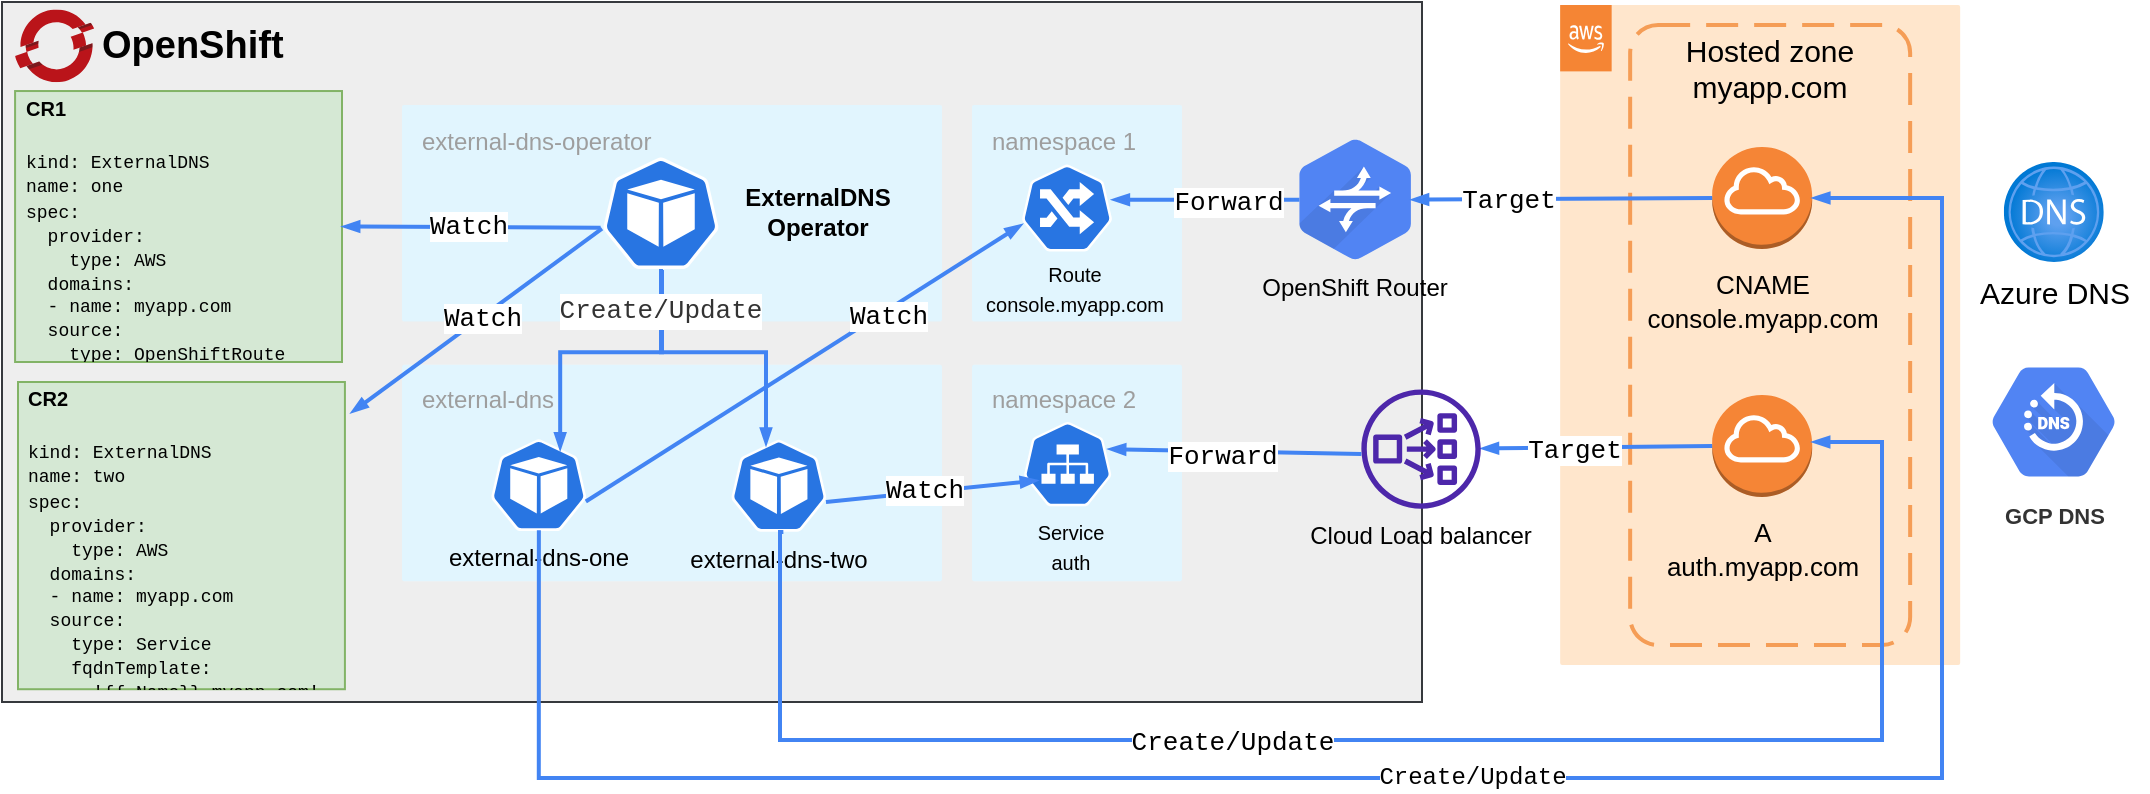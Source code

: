 <mxfile version="16.5.5" type="device"><diagram id="f106602c-feb2-e66a-4537-3a34d633f6aa" name="Page-1"><mxGraphModel dx="1379" dy="750" grid="1" gridSize="10" guides="1" tooltips="1" connect="1" arrows="1" fold="1" page="1" pageScale="1" pageWidth="1169" pageHeight="827" background="none" math="0" shadow="0"><root><mxCell id="0"/><mxCell id="1" parent="0"/><mxCell id="DXo4vfH4vvsIiLKTcBgy-830" value="" style="group" vertex="1" connectable="0" parent="1"><mxGeometry x="889.08" y="91.5" width="293.62" height="330" as="geometry"/></mxCell><mxCell id="DXo4vfH4vvsIiLKTcBgy-761" value="" style="rounded=1;absoluteArcSize=1;arcSize=2;html=1;strokeColor=#d79b00;shadow=0;dashed=0;strokeColor=none;fontSize=12;align=left;verticalAlign=top;spacing=10;spacingTop=-4;fillColor=#ffe6cc;" vertex="1" parent="DXo4vfH4vvsIiLKTcBgy-830"><mxGeometry width="200" height="330" as="geometry"/></mxCell><mxCell id="DXo4vfH4vvsIiLKTcBgy-762" value="" style="outlineConnect=0;dashed=0;verticalLabelPosition=bottom;verticalAlign=top;align=center;html=1;shape=mxgraph.aws3.cloud_2;fillColor=#F58534;gradientColor=none;fontSize=19;" vertex="1" parent="DXo4vfH4vvsIiLKTcBgy-830"><mxGeometry width="25.744" height="33.19" as="geometry"/></mxCell><mxCell id="DXo4vfH4vvsIiLKTcBgy-766" value="" style="rounded=1;arcSize=10;dashed=1;strokeColor=#F59D56;fillColor=none;gradientColor=none;dashPattern=8 4;strokeWidth=2;fontSize=19;" vertex="1" parent="DXo4vfH4vvsIiLKTcBgy-830"><mxGeometry x="35" y="10" width="140" height="310" as="geometry"/></mxCell><mxCell id="DXo4vfH4vvsIiLKTcBgy-770" value="&lt;font style=&quot;font-size: 13px&quot;&gt;A&lt;br&gt;&lt;/font&gt;&lt;div style=&quot;font-size: 13px&quot;&gt;&lt;font style=&quot;font-size: 13px&quot;&gt;auth.myapp.com&lt;br&gt;&lt;/font&gt;&lt;/div&gt;" style="outlineConnect=0;dashed=0;verticalLabelPosition=bottom;verticalAlign=top;align=center;html=1;shape=mxgraph.aws3.internet_gateway;fillColor=#F58536;gradientColor=none;fontSize=17;" vertex="1" parent="DXo4vfH4vvsIiLKTcBgy-830"><mxGeometry x="76" y="195" width="50" height="51" as="geometry"/></mxCell><mxCell id="DXo4vfH4vvsIiLKTcBgy-824" value="&lt;font style=&quot;font-size: 13px&quot;&gt;CNAME&lt;br&gt;&lt;/font&gt;&lt;div style=&quot;font-size: 13px&quot;&gt;&lt;font style=&quot;font-size: 13px&quot;&gt;console.myapp.com&lt;br&gt;&lt;/font&gt;&lt;/div&gt;" style="outlineConnect=0;dashed=0;verticalLabelPosition=bottom;verticalAlign=top;align=center;html=1;shape=mxgraph.aws3.internet_gateway;fillColor=#F58536;gradientColor=none;fontSize=17;" vertex="1" parent="DXo4vfH4vvsIiLKTcBgy-830"><mxGeometry x="76.0" y="71" width="50" height="51" as="geometry"/></mxCell><mxCell id="DXo4vfH4vvsIiLKTcBgy-734" value="&lt;font style=&quot;font-size: 15px&quot;&gt;Hosted zone&lt;br&gt;myapp.com&lt;/font&gt;" style="text;html=1;align=center;verticalAlign=middle;whiteSpace=wrap;rounded=0;" vertex="1" parent="DXo4vfH4vvsIiLKTcBgy-830"><mxGeometry x="43.86" y="30" width="122.28" height="3.19" as="geometry"/></mxCell><mxCell id="DXo4vfH4vvsIiLKTcBgy-739" value="&lt;font style=&quot;font-size: 15px&quot;&gt;Azure DNS&lt;/font&gt;" style="aspect=fixed;html=1;points=[];align=center;image;fontSize=12;image=img/lib/azure2/networking/DNS_Zones.svg;" vertex="1" parent="DXo4vfH4vvsIiLKTcBgy-830"><mxGeometry x="221.81" y="78.5" width="50" height="50" as="geometry"/></mxCell><mxCell id="DXo4vfH4vvsIiLKTcBgy-738" value="&lt;font color=&quot;#333333&quot;&gt;GCP DNS&lt;/font&gt;" style="sketch=0;html=1;fillColor=#5184F3;strokeColor=none;verticalAlign=top;labelPosition=center;verticalLabelPosition=bottom;align=center;spacingTop=-6;fontSize=11;fontStyle=1;fontColor=#999999;shape=mxgraph.gcp2.hexIcon;prIcon=cloud_dns" vertex="1" parent="DXo4vfH4vvsIiLKTcBgy-830"><mxGeometry x="200" y="168.5" width="93.62" height="80" as="geometry"/></mxCell><mxCell id="DXo4vfH4vvsIiLKTcBgy-846" value="" style="fontSize=12;html=1;endArrow=blockThin;endFill=1;rounded=0;strokeWidth=2;endSize=4;startSize=4;dashed=0;strokeColor=#4284F3;fontFamily=Courier New;exitX=0;exitY=0.5;exitDx=0;exitDy=0;exitPerimeter=0;" edge="1" parent="1" source="DXo4vfH4vvsIiLKTcBgy-770" target="DXo4vfH4vvsIiLKTcBgy-743"><mxGeometry width="100" relative="1" as="geometry"><mxPoint x="590" y="340" as="sourcePoint"/><mxPoint x="690" y="340" as="targetPoint"/></mxGeometry></mxCell><mxCell id="DXo4vfH4vvsIiLKTcBgy-858" value="Target" style="edgeLabel;html=1;align=center;verticalAlign=middle;resizable=0;points=[];fontSize=13;fontFamily=Courier New;" vertex="1" connectable="0" parent="DXo4vfH4vvsIiLKTcBgy-846"><mxGeometry x="0.191" y="1" relative="1" as="geometry"><mxPoint as="offset"/></mxGeometry></mxCell><mxCell id="14" value="&lt;b&gt;&lt;font style=&quot;font-size: 19px&quot;&gt;OpenShift&lt;/font&gt;&lt;/b&gt;" style="fillColor=#eeeeee;strokeColor=#36393d;shadow=0;fontSize=14;align=left;spacing=10;9E9E9E;verticalAlign=top;spacingTop=-4;fontStyle=0;spacingLeft=40;html=1;container=0;" parent="1" vertex="1"><mxGeometry x="110" y="90" width="710" height="350" as="geometry"/></mxCell><mxCell id="DXo4vfH4vvsIiLKTcBgy-747" value="" style="sketch=0;aspect=fixed;html=1;points=[];align=center;image;fontSize=12;image=img/lib/mscae/OpenShift.svg;" vertex="1" parent="1"><mxGeometry x="116.54" y="93.73" width="39.54" height="36.38" as="geometry"/></mxCell><mxCell id="DXo4vfH4vvsIiLKTcBgy-807" value="" style="group" vertex="1" connectable="0" parent="1"><mxGeometry x="310.0" y="141.515" width="390.0" height="238.776" as="geometry"/></mxCell><mxCell id="DXo4vfH4vvsIiLKTcBgy-806" value="" style="group" vertex="1" connectable="0" parent="DXo4vfH4vvsIiLKTcBgy-807"><mxGeometry x="282.35" width="107.65" height="238.103" as="geometry"/></mxCell><mxCell id="DXo4vfH4vvsIiLKTcBgy-795" value="namespace 2" style="rounded=1;absoluteArcSize=1;arcSize=2;html=1;strokeColor=none;gradientColor=none;shadow=0;dashed=0;strokeColor=none;fontSize=12;fontColor=#9E9E9E;align=left;verticalAlign=top;spacing=10;spacingTop=-4;fillColor=#E1F5FE;" vertex="1" parent="DXo4vfH4vvsIiLKTcBgy-806"><mxGeometry x="2.65" y="129.921" width="105.0" height="108.182" as="geometry"/></mxCell><mxCell id="DXo4vfH4vvsIiLKTcBgy-802" value="namespace 1" style="rounded=1;absoluteArcSize=1;arcSize=2;html=1;strokeColor=none;gradientColor=none;shadow=0;dashed=0;strokeColor=none;fontSize=12;fontColor=#9E9E9E;align=left;verticalAlign=top;spacing=10;spacingTop=-4;fillColor=#E1F5FE;" vertex="1" parent="DXo4vfH4vvsIiLKTcBgy-806"><mxGeometry x="2.65" width="105.0" height="108.182" as="geometry"/></mxCell><mxCell id="DXo4vfH4vvsIiLKTcBgy-804" value="&lt;font style=&quot;font-size: 10px&quot;&gt;Route&lt;br&gt;console.myapp.com&lt;/font&gt;" style="text;html=1;strokeColor=none;fillColor=none;align=center;verticalAlign=middle;whiteSpace=wrap;rounded=0;" vertex="1" parent="DXo4vfH4vvsIiLKTcBgy-806"><mxGeometry x="1.65" y="79.457" width="105.0" height="23.573" as="geometry"/></mxCell><mxCell id="DXo4vfH4vvsIiLKTcBgy-725" value="" style="sketch=0;html=1;dashed=0;whitespace=wrap;fillColor=#2875E2;strokeColor=#ffffff;points=[[0.005,0.63,0],[0.1,0.2,0],[0.9,0.2,0],[0.5,0,0],[0.995,0.63,0],[0.72,0.99,0],[0.5,1,0],[0.28,0.99,0]];shape=mxgraph.kubernetes.icon;prIcon=svc" vertex="1" parent="DXo4vfH4vvsIiLKTcBgy-806"><mxGeometry x="28.65" y="155.473" width="43.7" height="48.115" as="geometry"/></mxCell><mxCell id="DXo4vfH4vvsIiLKTcBgy-724" value="" style="sketch=0;html=1;dashed=0;whitespace=wrap;fillColor=#2875E2;strokeColor=#ffffff;points=[[0.005,0.63,0],[0.1,0.2,0],[0.9,0.2,0],[0.5,0,0],[0.995,0.63,0],[0.72,0.99,0],[0.5,1,0],[0.28,0.99,0]];shape=mxgraph.kubernetes.icon;prIcon=ing" vertex="1" parent="DXo4vfH4vvsIiLKTcBgy-806"><mxGeometry x="27.65" y="20.606" width="45.07" height="61.818" as="geometry"/></mxCell><mxCell id="DXo4vfH4vvsIiLKTcBgy-805" value="&lt;font style=&quot;font-size: 10px&quot;&gt;Service&lt;br&gt;auth&lt;br&gt;&lt;/font&gt;" style="text;html=1;strokeColor=none;fillColor=none;align=center;verticalAlign=middle;whiteSpace=wrap;rounded=0;" vertex="1" parent="DXo4vfH4vvsIiLKTcBgy-806"><mxGeometry y="208.647" width="105.0" height="23.573" as="geometry"/></mxCell><mxCell id="DXo4vfH4vvsIiLKTcBgy-721" value="external-dns" style="rounded=1;absoluteArcSize=1;arcSize=2;html=1;strokeColor=none;gradientColor=none;shadow=0;dashed=0;strokeColor=none;fontSize=12;fontColor=#9E9E9E;align=left;verticalAlign=top;spacing=10;spacingTop=-4;fillColor=#E1F5FE;" vertex="1" parent="DXo4vfH4vvsIiLKTcBgy-807"><mxGeometry y="129.921" width="270.0" height="108.182" as="geometry"/></mxCell><mxCell id="DXo4vfH4vvsIiLKTcBgy-788" value="" style="group" vertex="1" connectable="0" parent="DXo4vfH4vvsIiLKTcBgy-807"><mxGeometry y="158.667" width="136.76" height="79.831" as="geometry"/></mxCell><mxCell id="DXo4vfH4vvsIiLKTcBgy-731" value="" style="sketch=0;html=1;dashed=0;whitespace=wrap;fillColor=#2875E2;strokeColor=#ffffff;points=[[0.005,0.63,0],[0.1,0.2,0],[0.9,0.2,0],[0.5,0,0],[0.995,0.63,0],[0.72,0.99,0],[0.5,1,0],[0.28,0.99,0]];shape=mxgraph.kubernetes.icon;prIcon=pod" vertex="1" parent="DXo4vfH4vvsIiLKTcBgy-788"><mxGeometry x="44.6" width="47.56" height="62.797" as="geometry"/></mxCell><mxCell id="DXo4vfH4vvsIiLKTcBgy-741" value="external-dns-one" style="text;html=1;strokeColor=none;fillColor=none;align=center;verticalAlign=middle;whiteSpace=wrap;rounded=0;" vertex="1" parent="DXo4vfH4vvsIiLKTcBgy-788"><mxGeometry y="56.255" width="136.76" height="23.577" as="geometry"/></mxCell><mxCell id="DXo4vfH4vvsIiLKTcBgy-789" value="" style="group" vertex="1" connectable="0" parent="DXo4vfH4vvsIiLKTcBgy-807"><mxGeometry x="120.07" y="158.945" width="136.76" height="79.831" as="geometry"/></mxCell><mxCell id="DXo4vfH4vvsIiLKTcBgy-790" value="" style="sketch=0;html=1;dashed=0;whitespace=wrap;fillColor=#2875E2;strokeColor=#ffffff;points=[[0.005,0.63,0],[0.1,0.2,0],[0.9,0.2,0],[0.5,0,0],[0.995,0.63,0],[0.72,0.99,0],[0.5,1,0],[0.28,0.99,0]];shape=mxgraph.kubernetes.icon;prIcon=pod" vertex="1" parent="DXo4vfH4vvsIiLKTcBgy-789"><mxGeometry x="44.6" width="47.56" height="62.797" as="geometry"/></mxCell><mxCell id="DXo4vfH4vvsIiLKTcBgy-791" value="external-dns-two" style="text;html=1;strokeColor=none;fillColor=none;align=center;verticalAlign=middle;whiteSpace=wrap;rounded=0;" vertex="1" parent="DXo4vfH4vvsIiLKTcBgy-789"><mxGeometry y="56.255" width="136.76" height="23.577" as="geometry"/></mxCell><mxCell id="DXo4vfH4vvsIiLKTcBgy-792" value="external-dns-operator" style="rounded=1;absoluteArcSize=1;arcSize=2;html=1;strokeColor=default;gradientColor=none;shadow=0;dashed=0;strokeColor=none;fontSize=12;fontColor=#9E9E9E;align=left;verticalAlign=top;spacing=10;spacingTop=-4;fillColor=#E1F5FE;" vertex="1" parent="DXo4vfH4vvsIiLKTcBgy-807"><mxGeometry y="2.842e-14" width="270.0" height="108.182" as="geometry"/></mxCell><mxCell id="DXo4vfH4vvsIiLKTcBgy-733" value="" style="sketch=0;html=1;dashed=0;whitespace=wrap;fillColor=#2875E2;strokeColor=#ffffff;points=[[0.005,0.63,0],[0.1,0.2,0],[0.9,0.2,0],[0.5,0,0],[0.995,0.63,0],[0.72,0.99,0],[0.5,1,0],[0.28,0.99,0]];shape=mxgraph.kubernetes.icon;prIcon=pod;fontSize=13;" vertex="1" parent="DXo4vfH4vvsIiLKTcBgy-807"><mxGeometry x="99.0" y="26.242" width="61.0" height="55.698" as="geometry"/></mxCell><mxCell id="DXo4vfH4vvsIiLKTcBgy-745" value="&lt;b&gt;ExternalDNS&lt;br&gt;Operator&lt;/b&gt;" style="text;html=1;strokeColor=none;fillColor=none;align=center;verticalAlign=middle;whiteSpace=wrap;rounded=0;" vertex="1" parent="DXo4vfH4vvsIiLKTcBgy-807"><mxGeometry x="130.0" y="41.212" width="155.5" height="23.573" as="geometry"/></mxCell><mxCell id="DXo4vfH4vvsIiLKTcBgy-840" value="" style="fontSize=12;html=1;endArrow=blockThin;endFill=1;rounded=0;strokeWidth=2;endSize=4;startSize=4;dashed=0;strokeColor=#4284F3;fontFamily=Courier New;edgeStyle=orthogonalEdgeStyle;entryX=0.725;entryY=0.223;entryDx=0;entryDy=0;entryPerimeter=0;" edge="1" parent="DXo4vfH4vvsIiLKTcBgy-807" target="DXo4vfH4vvsIiLKTcBgy-731"><mxGeometry width="100" relative="1" as="geometry"><mxPoint x="130.0" y="82.424" as="sourcePoint"/><mxPoint x="90.0" y="271.227" as="targetPoint"/><Array as="points"><mxPoint x="130.0" y="123.636"/><mxPoint x="79.0" y="123.636"/></Array></mxGeometry></mxCell><mxCell id="DXo4vfH4vvsIiLKTcBgy-843" value="" style="fontSize=12;html=1;endArrow=blockThin;endFill=1;rounded=0;strokeWidth=2;endSize=4;startSize=4;dashed=0;strokeColor=#4284F3;fontFamily=Courier New;entryX=0.367;entryY=0.18;entryDx=0;entryDy=0;exitX=0.5;exitY=1;exitDx=0;exitDy=0;entryPerimeter=0;exitPerimeter=0;edgeStyle=orthogonalEdgeStyle;" edge="1" parent="DXo4vfH4vvsIiLKTcBgy-807" source="DXo4vfH4vvsIiLKTcBgy-733" target="DXo4vfH4vvsIiLKTcBgy-790"><mxGeometry width="100" relative="1" as="geometry"><mxPoint x="449.5" y="238.0" as="sourcePoint"/><mxPoint x="407.404" y="325.772" as="targetPoint"/><Array as="points"><mxPoint x="129.0" y="123.636"/><mxPoint x="182.0" y="123.636"/><mxPoint x="182.0" y="170.0"/></Array></mxGeometry></mxCell><mxCell id="DXo4vfH4vvsIiLKTcBgy-863" value="&lt;font style=&quot;font-size: 13px&quot;&gt;Create/Update&lt;/font&gt;" style="edgeLabel;html=1;align=center;verticalAlign=middle;resizable=0;points=[];fontSize=15;fontFamily=Courier New;fontColor=#333333;" vertex="1" connectable="0" parent="DXo4vfH4vvsIiLKTcBgy-843"><mxGeometry x="-0.709" y="-1" relative="1" as="geometry"><mxPoint as="offset"/></mxGeometry></mxCell><mxCell id="DXo4vfH4vvsIiLKTcBgy-851" value="" style="fontSize=12;html=1;endArrow=blockThin;endFill=1;rounded=0;strokeWidth=2;endSize=4;startSize=4;dashed=0;strokeColor=#4284F3;fontFamily=Courier New;exitX=0.995;exitY=0.63;exitDx=0;exitDy=0;exitPerimeter=0;entryX=0.005;entryY=0.63;entryDx=0;entryDy=0;entryPerimeter=0;" edge="1" parent="DXo4vfH4vvsIiLKTcBgy-807" source="DXo4vfH4vvsIiLKTcBgy-731" target="DXo4vfH4vvsIiLKTcBgy-724"><mxGeometry width="100" relative="1" as="geometry"><mxPoint x="569.536" y="150.342" as="sourcePoint"/><mxPoint x="474.845" y="150.342" as="targetPoint"/></mxGeometry></mxCell><mxCell id="DXo4vfH4vvsIiLKTcBgy-861" value="Watch" style="edgeLabel;html=1;align=center;verticalAlign=middle;resizable=0;points=[];fontSize=13;fontFamily=Courier New;" vertex="1" connectable="0" parent="DXo4vfH4vvsIiLKTcBgy-851"><mxGeometry x="0.368" y="-2" relative="1" as="geometry"><mxPoint as="offset"/></mxGeometry></mxCell><mxCell id="DXo4vfH4vvsIiLKTcBgy-852" value="" style="fontSize=12;html=1;endArrow=blockThin;endFill=1;rounded=0;strokeWidth=2;endSize=4;startSize=4;dashed=0;strokeColor=#4284F3;fontFamily=Courier New;exitX=0.995;exitY=0.63;exitDx=0;exitDy=0;exitPerimeter=0;entryX=0.16;entryY=0.67;entryDx=0;entryDy=0;entryPerimeter=0;" edge="1" parent="DXo4vfH4vvsIiLKTcBgy-807" source="DXo4vfH4vvsIiLKTcBgy-790" target="DXo4vfH4vvsIiLKTcBgy-725"><mxGeometry width="100" relative="1" as="geometry"><mxPoint x="411.922" y="352.774" as="sourcePoint"/><mxPoint x="630.225" y="214.097" as="targetPoint"/></mxGeometry></mxCell><mxCell id="DXo4vfH4vvsIiLKTcBgy-862" value="Watch" style="edgeLabel;html=1;align=center;verticalAlign=middle;resizable=0;points=[];fontSize=13;fontFamily=Courier New;" vertex="1" connectable="0" parent="DXo4vfH4vvsIiLKTcBgy-852"><mxGeometry x="-0.067" y="1" relative="1" as="geometry"><mxPoint as="offset"/></mxGeometry></mxCell><mxCell id="DXo4vfH4vvsIiLKTcBgy-809" value="" style="group" vertex="1" connectable="0" parent="1"><mxGeometry x="732.999" y="141.515" width="107.168" height="102.917" as="geometry"/></mxCell><mxCell id="DXo4vfH4vvsIiLKTcBgy-730" value="OpenShift Router" style="text;html=1;strokeColor=none;fillColor=none;align=center;verticalAlign=middle;whiteSpace=wrap;rounded=0;" vertex="1" parent="DXo4vfH4vvsIiLKTcBgy-809"><mxGeometry y="79.34" width="107.168" height="23.577" as="geometry"/></mxCell><mxCell id="DXo4vfH4vvsIiLKTcBgy-760" value="" style="sketch=0;html=1;fillColor=#5184F3;strokeColor=none;verticalAlign=top;labelPosition=center;verticalLabelPosition=bottom;align=center;spacingTop=-6;fontSize=11;fontStyle=1;fontColor=#999999;shape=mxgraph.gcp2.hexIcon;prIcon=traffic_director;rotation=90;" vertex="1" parent="DXo4vfH4vvsIiLKTcBgy-809"><mxGeometry x="7.661" y="6.336" width="91.84" height="81.95" as="geometry"/></mxCell><mxCell id="DXo4vfH4vvsIiLKTcBgy-818" value="&lt;h4&gt;CR2&lt;br&gt;&lt;/h4&gt;&lt;div&gt;&lt;font style=&quot;font-size: 9px&quot; face=&quot;Courier New&quot;&gt;kind: ExternalDNS&lt;/font&gt;&lt;/div&gt;&lt;div&gt;&lt;font style=&quot;font-size: 9px&quot; face=&quot;Courier New&quot;&gt;name: two&lt;br&gt;&lt;/font&gt;&lt;/div&gt;&lt;font style=&quot;font-size: 9px&quot; face=&quot;Courier New&quot;&gt;spec:&lt;br&gt;&lt;/font&gt;&lt;div style=&quot;font-size: 9px&quot;&gt;&lt;font style=&quot;font-size: 9px&quot; face=&quot;Courier New&quot;&gt;&amp;nbsp; provider:&lt;/font&gt;&lt;/div&gt;&lt;div style=&quot;font-size: 9px&quot;&gt;&lt;font style=&quot;font-size: 9px&quot; face=&quot;Courier New&quot;&gt;&amp;nbsp;&amp;nbsp;&amp;nbsp; type: AWS&lt;br&gt;&amp;nbsp; domains:&lt;/font&gt;&lt;/div&gt;&lt;div style=&quot;font-size: 9px&quot;&gt;&lt;font style=&quot;font-size: 9px&quot; face=&quot;Courier New&quot;&gt;&amp;nbsp; - name: myapp.com&lt;br&gt;&amp;nbsp; source:&lt;/font&gt;&lt;/div&gt;&lt;div style=&quot;font-size: 9px&quot;&gt;&lt;font style=&quot;font-size: 9px&quot; face=&quot;Courier New&quot;&gt;&amp;nbsp;&amp;nbsp;&amp;nbsp; type: &lt;/font&gt;&lt;font face=&quot;Courier New&quot;&gt;Service&lt;br&gt;&amp;nbsp;&amp;nbsp;&amp;nbsp; fqdnTemplate:&lt;/font&gt;&lt;/div&gt;&lt;div style=&quot;font-size: 9px&quot;&gt;&lt;font face=&quot;Courier New&quot;&gt;&amp;nbsp;&amp;nbsp;&amp;nbsp; - '{{.Name}}.myapp.com'&lt;/font&gt;&lt;br&gt;&lt;/div&gt;" style="text;html=1;strokeColor=#82b366;fillColor=#d5e8d4;spacing=5;spacingTop=-20;whiteSpace=wrap;overflow=hidden;rounded=0;fontSize=10;" vertex="1" parent="1"><mxGeometry x="118" y="280" width="163.46" height="153.61" as="geometry"/></mxCell><mxCell id="DXo4vfH4vvsIiLKTcBgy-819" value="&lt;h4&gt;CR1&lt;br&gt;&lt;/h4&gt;&lt;font style=&quot;font-size: 9px&quot; face=&quot;Courier New&quot;&gt;kind: ExternalDNS&lt;br&gt;name: one&lt;br&gt;spec:&lt;br&gt;&lt;/font&gt;&lt;div style=&quot;font-size: 9px&quot;&gt;&lt;font style=&quot;font-size: 9px&quot; face=&quot;Courier New&quot;&gt;&amp;nbsp; provider:&lt;/font&gt;&lt;/div&gt;&lt;div style=&quot;font-size: 9px&quot;&gt;&lt;font style=&quot;font-size: 9px&quot; face=&quot;Courier New&quot;&gt;&amp;nbsp;&amp;nbsp;&amp;nbsp; type: AWS&lt;br&gt;&amp;nbsp; domains:&lt;/font&gt;&lt;/div&gt;&lt;div style=&quot;font-size: 9px&quot;&gt;&lt;font style=&quot;font-size: 9px&quot; face=&quot;Courier New&quot;&gt;&amp;nbsp; - name: myapp.com&lt;br&gt;&amp;nbsp; source:&lt;/font&gt;&lt;/div&gt;&lt;div style=&quot;font-size: 9px&quot;&gt;&lt;font style=&quot;font-size: 9px&quot; face=&quot;Courier New&quot;&gt;&amp;nbsp;&amp;nbsp;&amp;nbsp; type: &lt;/font&gt;&lt;font face=&quot;Courier New&quot;&gt;OpenShiftRoute&lt;/font&gt;&lt;/div&gt;" style="text;html=1;strokeColor=#82b366;fillColor=#d5e8d4;spacing=5;spacingTop=-20;whiteSpace=wrap;overflow=hidden;rounded=0;fontSize=10;" vertex="1" parent="1"><mxGeometry x="116.54" y="134.52" width="163.46" height="135.48" as="geometry"/></mxCell><mxCell id="DXo4vfH4vvsIiLKTcBgy-820" value="" style="group" vertex="1" connectable="0" parent="1"><mxGeometry x="750" y="283.697" width="139.08" height="85.103" as="geometry"/></mxCell><mxCell id="DXo4vfH4vvsIiLKTcBgy-743" value="" style="sketch=0;outlineConnect=0;fontColor=#232F3E;gradientColor=none;fillColor=#4D27AA;strokeColor=none;dashed=0;verticalLabelPosition=bottom;verticalAlign=top;align=center;html=1;fontSize=12;fontStyle=0;aspect=fixed;pointerEvents=1;shape=mxgraph.aws4.network_load_balancer;" vertex="1" parent="DXo4vfH4vvsIiLKTcBgy-820"><mxGeometry x="39.684" width="59.716" height="59.716" as="geometry"/></mxCell><mxCell id="DXo4vfH4vvsIiLKTcBgy-808" value="Cloud Load balancer" style="text;html=1;strokeColor=none;fillColor=none;align=center;verticalAlign=middle;whiteSpace=wrap;rounded=0;" vertex="1" parent="DXo4vfH4vvsIiLKTcBgy-820"><mxGeometry y="61.53" width="139.08" height="23.573" as="geometry"/></mxCell><mxCell id="DXo4vfH4vvsIiLKTcBgy-838" value="" style="fontSize=12;html=1;endArrow=blockThin;endFill=1;rounded=0;strokeWidth=2;endSize=4;startSize=4;dashed=0;strokeColor=#4284F3;fontFamily=Courier New;exitX=0.005;exitY=0.63;exitDx=0;exitDy=0;exitPerimeter=0;entryX=1;entryY=0.5;entryDx=0;entryDy=0;" edge="1" parent="1" source="DXo4vfH4vvsIiLKTcBgy-733" target="DXo4vfH4vvsIiLKTcBgy-819"><mxGeometry width="100" relative="1" as="geometry"><mxPoint x="750.0" y="285.758" as="sourcePoint"/><mxPoint x="370.0" y="471.212" as="targetPoint"/></mxGeometry></mxCell><mxCell id="DXo4vfH4vvsIiLKTcBgy-854" value="Watch" style="edgeLabel;html=1;align=center;verticalAlign=middle;resizable=0;points=[];fontSize=13;fontFamily=Courier New;" vertex="1" connectable="0" parent="DXo4vfH4vvsIiLKTcBgy-838"><mxGeometry x="0.035" y="-1" relative="1" as="geometry"><mxPoint as="offset"/></mxGeometry></mxCell><mxCell id="DXo4vfH4vvsIiLKTcBgy-839" value="" style="fontSize=12;html=1;endArrow=blockThin;endFill=1;rounded=0;strokeWidth=2;endSize=4;startSize=4;dashed=0;strokeColor=#4284F3;fontFamily=Courier New;entryX=1.018;entryY=0.101;entryDx=0;entryDy=0;entryPerimeter=0;" edge="1" parent="1" target="DXo4vfH4vvsIiLKTcBgy-818"><mxGeometry width="100" relative="1" as="geometry"><mxPoint x="410.0" y="203.333" as="sourcePoint"/><mxPoint x="400.0" y="306.364" as="targetPoint"/></mxGeometry></mxCell><mxCell id="DXo4vfH4vvsIiLKTcBgy-855" value="Watch" style="edgeLabel;html=1;align=center;verticalAlign=middle;resizable=0;points=[];fontSize=13;fontFamily=Courier New;" vertex="1" connectable="0" parent="DXo4vfH4vvsIiLKTcBgy-839"><mxGeometry x="-0.038" relative="1" as="geometry"><mxPoint as="offset"/></mxGeometry></mxCell><mxCell id="DXo4vfH4vvsIiLKTcBgy-847" value="" style="fontSize=12;html=1;endArrow=blockThin;endFill=1;rounded=0;strokeWidth=2;endSize=4;startSize=4;dashed=0;strokeColor=#4284F3;fontFamily=Courier New;" edge="1" parent="1"><mxGeometry width="100" relative="1" as="geometry"><mxPoint x="789.684" y="316.043" as="sourcePoint"/><mxPoint x="663.0" y="313.576" as="targetPoint"/></mxGeometry></mxCell><mxCell id="DXo4vfH4vvsIiLKTcBgy-857" value="Forward" style="edgeLabel;html=1;align=center;verticalAlign=middle;resizable=0;points=[];fontSize=13;fontFamily=Courier New;" vertex="1" connectable="0" parent="DXo4vfH4vvsIiLKTcBgy-847"><mxGeometry x="0.105" y="2" relative="1" as="geometry"><mxPoint as="offset"/></mxGeometry></mxCell><mxCell id="DXo4vfH4vvsIiLKTcBgy-849" value="" style="fontSize=12;html=1;endArrow=blockThin;endFill=1;rounded=0;strokeWidth=2;endSize=4;startSize=4;dashed=0;strokeColor=#4284F3;fontFamily=Courier New;exitX=0.5;exitY=0.84;exitDx=0;exitDy=0;exitPerimeter=0;entryX=0.995;entryY=0.432;entryDx=0;entryDy=0;entryPerimeter=0;" edge="1" parent="1" source="DXo4vfH4vvsIiLKTcBgy-760" target="DXo4vfH4vvsIiLKTcBgy-724"><mxGeometry width="100" relative="1" as="geometry"><mxPoint x="975.08" y="200.242" as="sourcePoint"/><mxPoint x="823.624" y="199.13" as="targetPoint"/></mxGeometry></mxCell><mxCell id="DXo4vfH4vvsIiLKTcBgy-860" value="Forward" style="edgeLabel;html=1;align=center;verticalAlign=middle;resizable=0;points=[];fontSize=13;fontFamily=Courier New;" vertex="1" connectable="0" parent="DXo4vfH4vvsIiLKTcBgy-849"><mxGeometry x="-0.23" y="1" relative="1" as="geometry"><mxPoint as="offset"/></mxGeometry></mxCell><mxCell id="DXo4vfH4vvsIiLKTcBgy-844" value="Create/Update" style="edgeStyle=orthogonalEdgeStyle;fontSize=12;html=1;endArrow=blockThin;endFill=1;rounded=0;strokeWidth=2;endSize=4;startSize=4;dashed=0;strokeColor=#4284F3;fontFamily=Courier New;exitX=0.501;exitY=0.859;exitDx=0;exitDy=0;exitPerimeter=0;entryX=1;entryY=0.5;entryDx=0;entryDy=0;entryPerimeter=0;" edge="1" parent="1" source="DXo4vfH4vvsIiLKTcBgy-731" target="DXo4vfH4vvsIiLKTcBgy-824"><mxGeometry width="100" relative="1" as="geometry"><mxPoint x="378" y="360" as="sourcePoint"/><mxPoint x="1015" y="180" as="targetPoint"/><Array as="points"><mxPoint x="378" y="478"/><mxPoint x="1080" y="478"/><mxPoint x="1080" y="188"/></Array></mxGeometry></mxCell><mxCell id="DXo4vfH4vvsIiLKTcBgy-845" value="" style="edgeStyle=orthogonalEdgeStyle;fontSize=12;html=1;endArrow=blockThin;endFill=1;rounded=0;strokeWidth=2;endSize=4;startSize=4;dashed=0;strokeColor=#4284F3;fontFamily=Courier New;exitX=0.547;exitY=0.868;exitDx=0;exitDy=0;exitPerimeter=0;" edge="1" parent="1" source="DXo4vfH4vvsIiLKTcBgy-790"><mxGeometry width="100" relative="1" as="geometry"><mxPoint x="499" y="360" as="sourcePoint"/><mxPoint x="1015" y="310" as="targetPoint"/><Array as="points"><mxPoint x="499" y="355"/><mxPoint x="499" y="459"/><mxPoint x="1050" y="459"/><mxPoint x="1050" y="310"/><mxPoint x="1015" y="310"/></Array></mxGeometry></mxCell><mxCell id="DXo4vfH4vvsIiLKTcBgy-856" value="Create/Update" style="edgeLabel;html=1;align=center;verticalAlign=middle;resizable=0;points=[];fontSize=13;fontFamily=Courier New;" vertex="1" connectable="0" parent="DXo4vfH4vvsIiLKTcBgy-845"><mxGeometry x="-0.212" y="-1" relative="1" as="geometry"><mxPoint as="offset"/></mxGeometry></mxCell><mxCell id="DXo4vfH4vvsIiLKTcBgy-848" value="" style="fontSize=12;html=1;endArrow=blockThin;endFill=1;rounded=0;strokeWidth=2;endSize=4;startSize=4;dashed=0;strokeColor=#4284F3;fontFamily=Courier New;exitX=0;exitY=0.5;exitDx=0;exitDy=0;exitPerimeter=0;entryX=0.5;entryY=0.16;entryDx=0;entryDy=0;entryPerimeter=0;" edge="1" parent="1" source="DXo4vfH4vvsIiLKTcBgy-824" target="DXo4vfH4vvsIiLKTcBgy-760"><mxGeometry width="100" relative="1" as="geometry"><mxPoint x="810" y="129.43" as="sourcePoint"/><mxPoint x="910" y="129.43" as="targetPoint"/></mxGeometry></mxCell><mxCell id="DXo4vfH4vvsIiLKTcBgy-859" value="Target" style="edgeLabel;html=1;align=center;verticalAlign=middle;resizable=0;points=[];fontSize=13;fontFamily=Courier New;" vertex="1" connectable="0" parent="DXo4vfH4vvsIiLKTcBgy-848"><mxGeometry x="0.356" relative="1" as="geometry"><mxPoint as="offset"/></mxGeometry></mxCell></root></mxGraphModel></diagram></mxfile>
